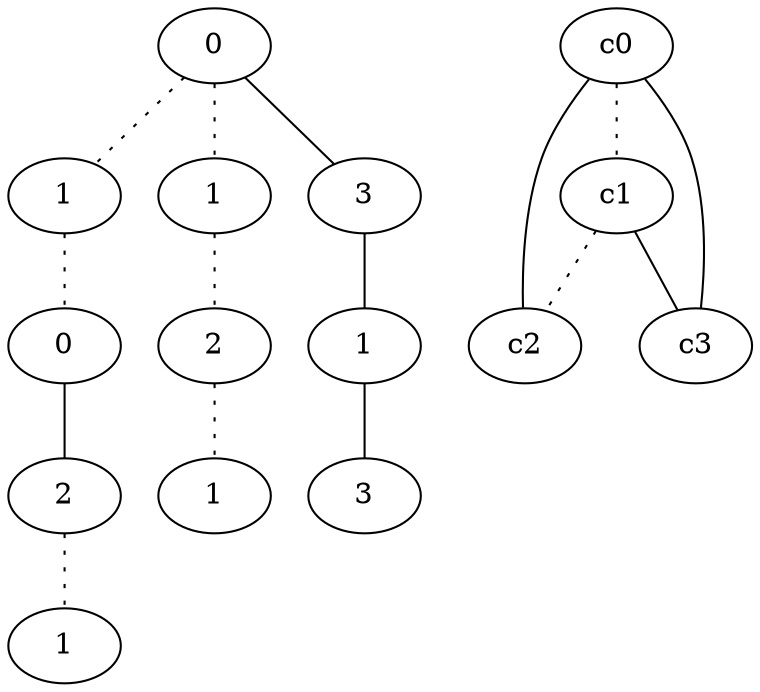 graph {
a0[label=0];
a1[label=1];
a2[label=0];
a3[label=2];
a4[label=1];
a5[label=1];
a6[label=2];
a7[label=1];
a8[label=3];
a9[label=1];
a10[label=3];
a0 -- a1 [style=dotted];
a0 -- a5 [style=dotted];
a0 -- a8;
a1 -- a2 [style=dotted];
a2 -- a3;
a3 -- a4 [style=dotted];
a5 -- a6 [style=dotted];
a6 -- a7 [style=dotted];
a8 -- a9;
a9 -- a10;
c0 -- c1 [style=dotted];
c0 -- c2;
c0 -- c3;
c1 -- c2 [style=dotted];
c1 -- c3;
}
